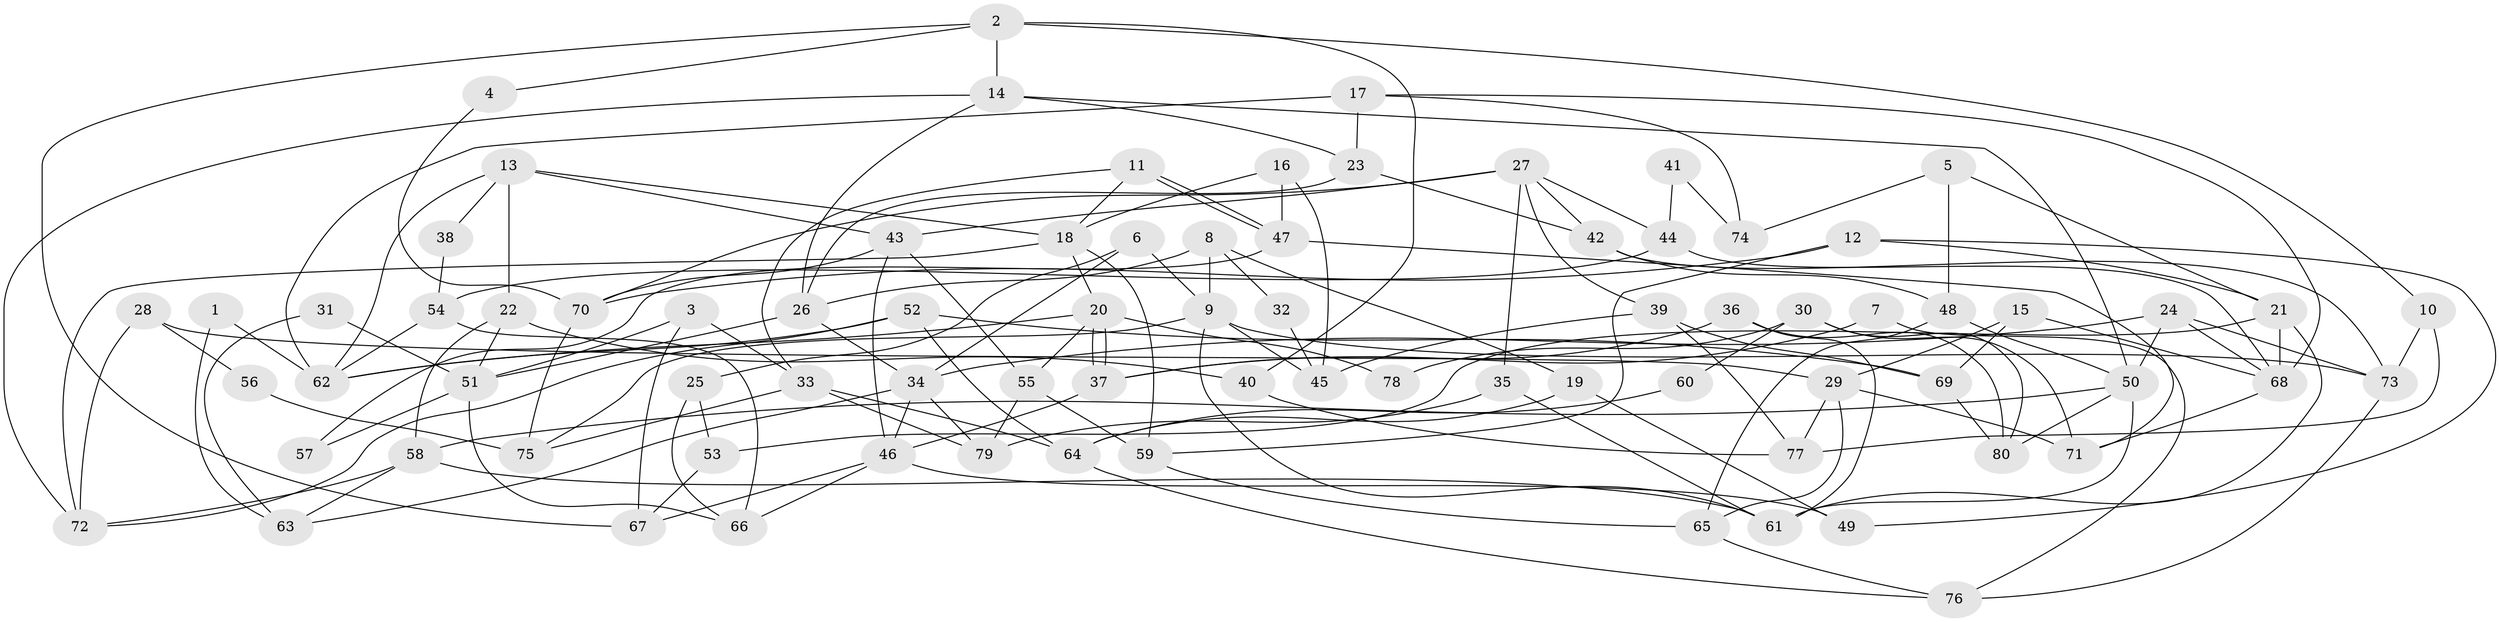 // Generated by graph-tools (version 1.1) at 2025/11/02/27/25 16:11:16]
// undirected, 80 vertices, 160 edges
graph export_dot {
graph [start="1"]
  node [color=gray90,style=filled];
  1;
  2;
  3;
  4;
  5;
  6;
  7;
  8;
  9;
  10;
  11;
  12;
  13;
  14;
  15;
  16;
  17;
  18;
  19;
  20;
  21;
  22;
  23;
  24;
  25;
  26;
  27;
  28;
  29;
  30;
  31;
  32;
  33;
  34;
  35;
  36;
  37;
  38;
  39;
  40;
  41;
  42;
  43;
  44;
  45;
  46;
  47;
  48;
  49;
  50;
  51;
  52;
  53;
  54;
  55;
  56;
  57;
  58;
  59;
  60;
  61;
  62;
  63;
  64;
  65;
  66;
  67;
  68;
  69;
  70;
  71;
  72;
  73;
  74;
  75;
  76;
  77;
  78;
  79;
  80;
  1 -- 62;
  1 -- 63;
  2 -- 14;
  2 -- 10;
  2 -- 4;
  2 -- 40;
  2 -- 67;
  3 -- 67;
  3 -- 51;
  3 -- 33;
  4 -- 70;
  5 -- 21;
  5 -- 48;
  5 -- 74;
  6 -- 25;
  6 -- 34;
  6 -- 9;
  7 -- 37;
  7 -- 76;
  8 -- 26;
  8 -- 9;
  8 -- 19;
  8 -- 32;
  9 -- 75;
  9 -- 45;
  9 -- 61;
  9 -- 73;
  10 -- 77;
  10 -- 73;
  11 -- 47;
  11 -- 47;
  11 -- 18;
  11 -- 33;
  12 -- 49;
  12 -- 70;
  12 -- 21;
  12 -- 59;
  13 -- 62;
  13 -- 18;
  13 -- 22;
  13 -- 38;
  13 -- 43;
  14 -- 50;
  14 -- 72;
  14 -- 23;
  14 -- 26;
  15 -- 29;
  15 -- 69;
  15 -- 68;
  16 -- 18;
  16 -- 45;
  16 -- 47;
  17 -- 23;
  17 -- 68;
  17 -- 62;
  17 -- 74;
  18 -- 20;
  18 -- 59;
  18 -- 72;
  19 -- 64;
  19 -- 49;
  20 -- 55;
  20 -- 37;
  20 -- 37;
  20 -- 62;
  20 -- 78;
  21 -- 61;
  21 -- 53;
  21 -- 68;
  22 -- 51;
  22 -- 40;
  22 -- 58;
  23 -- 26;
  23 -- 42;
  24 -- 68;
  24 -- 50;
  24 -- 34;
  24 -- 73;
  25 -- 53;
  25 -- 66;
  26 -- 34;
  26 -- 51;
  27 -- 35;
  27 -- 42;
  27 -- 39;
  27 -- 43;
  27 -- 44;
  27 -- 70;
  28 -- 29;
  28 -- 72;
  28 -- 56;
  29 -- 71;
  29 -- 65;
  29 -- 77;
  30 -- 71;
  30 -- 80;
  30 -- 60;
  30 -- 78;
  31 -- 63;
  31 -- 51;
  32 -- 45;
  33 -- 64;
  33 -- 75;
  33 -- 79;
  34 -- 79;
  34 -- 46;
  34 -- 63;
  35 -- 61;
  35 -- 79;
  36 -- 61;
  36 -- 37;
  36 -- 80;
  37 -- 46;
  38 -- 54;
  39 -- 77;
  39 -- 45;
  39 -- 69;
  40 -- 77;
  41 -- 44;
  41 -- 74;
  42 -- 73;
  42 -- 48;
  43 -- 46;
  43 -- 55;
  43 -- 70;
  44 -- 68;
  44 -- 54;
  46 -- 49;
  46 -- 66;
  46 -- 67;
  47 -- 57;
  47 -- 71;
  48 -- 50;
  48 -- 65;
  50 -- 58;
  50 -- 61;
  50 -- 80;
  51 -- 66;
  51 -- 57;
  52 -- 69;
  52 -- 62;
  52 -- 64;
  52 -- 72;
  53 -- 67;
  54 -- 62;
  54 -- 66;
  55 -- 59;
  55 -- 79;
  56 -- 75;
  58 -- 72;
  58 -- 61;
  58 -- 63;
  59 -- 65;
  60 -- 64;
  64 -- 76;
  65 -- 76;
  68 -- 71;
  69 -- 80;
  70 -- 75;
  73 -- 76;
}

